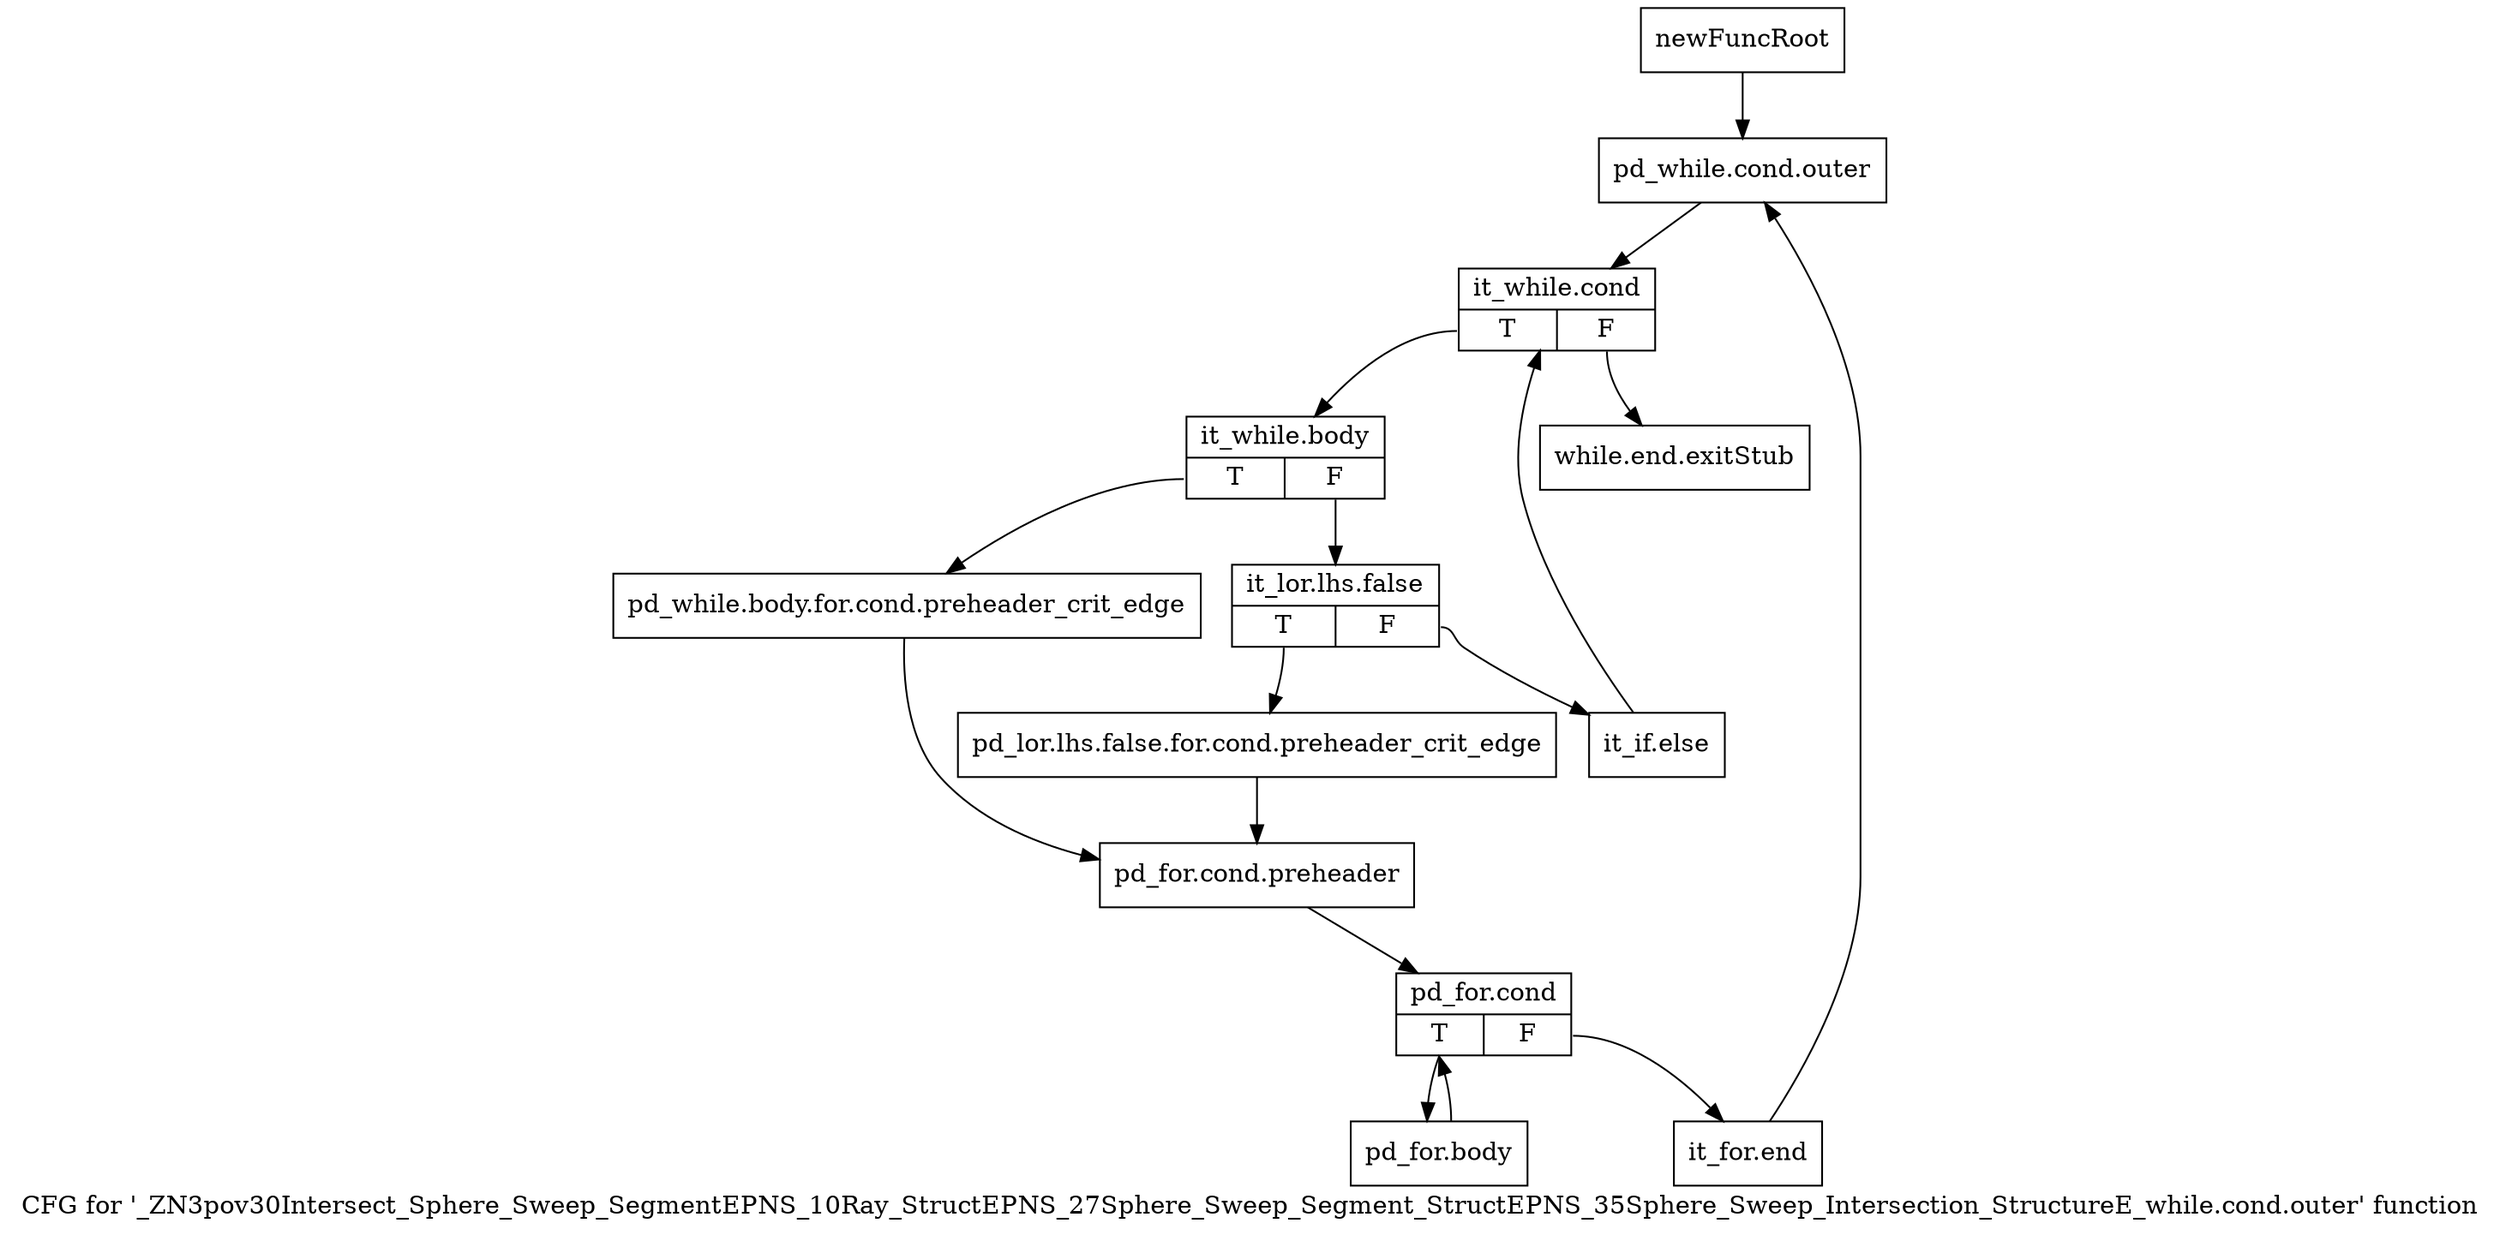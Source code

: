 digraph "CFG for '_ZN3pov30Intersect_Sphere_Sweep_SegmentEPNS_10Ray_StructEPNS_27Sphere_Sweep_Segment_StructEPNS_35Sphere_Sweep_Intersection_StructureE_while.cond.outer' function" {
	label="CFG for '_ZN3pov30Intersect_Sphere_Sweep_SegmentEPNS_10Ray_StructEPNS_27Sphere_Sweep_Segment_StructEPNS_35Sphere_Sweep_Intersection_StructureE_while.cond.outer' function";

	Node0x2c28c90 [shape=record,label="{newFuncRoot}"];
	Node0x2c28c90 -> Node0x2c28d30;
	Node0x2c28ce0 [shape=record,label="{while.end.exitStub}"];
	Node0x2c28d30 [shape=record,label="{pd_while.cond.outer}"];
	Node0x2c28d30 -> Node0x2c28d80;
	Node0x2c28d80 [shape=record,label="{it_while.cond|{<s0>T|<s1>F}}"];
	Node0x2c28d80:s0 -> Node0x2c28dd0;
	Node0x2c28d80:s1 -> Node0x2c28ce0;
	Node0x2c28dd0 [shape=record,label="{it_while.body|{<s0>T|<s1>F}}"];
	Node0x2c28dd0:s0 -> Node0x2c28f10;
	Node0x2c28dd0:s1 -> Node0x2c28e20;
	Node0x2c28e20 [shape=record,label="{it_lor.lhs.false|{<s0>T|<s1>F}}"];
	Node0x2c28e20:s0 -> Node0x2c28ec0;
	Node0x2c28e20:s1 -> Node0x2c28e70;
	Node0x2c28e70 [shape=record,label="{it_if.else}"];
	Node0x2c28e70 -> Node0x2c28d80;
	Node0x2c28ec0 [shape=record,label="{pd_lor.lhs.false.for.cond.preheader_crit_edge}"];
	Node0x2c28ec0 -> Node0x2c28f60;
	Node0x2c28f10 [shape=record,label="{pd_while.body.for.cond.preheader_crit_edge}"];
	Node0x2c28f10 -> Node0x2c28f60;
	Node0x2c28f60 [shape=record,label="{pd_for.cond.preheader}"];
	Node0x2c28f60 -> Node0x2c28fb0;
	Node0x2c28fb0 [shape=record,label="{pd_for.cond|{<s0>T|<s1>F}}"];
	Node0x2c28fb0:s0 -> Node0x2c2b350;
	Node0x2c28fb0:s1 -> Node0x2c29000;
	Node0x2c29000 [shape=record,label="{it_for.end}"];
	Node0x2c29000 -> Node0x2c28d30;
	Node0x2c2b350 [shape=record,label="{pd_for.body}"];
	Node0x2c2b350 -> Node0x2c28fb0;
}

